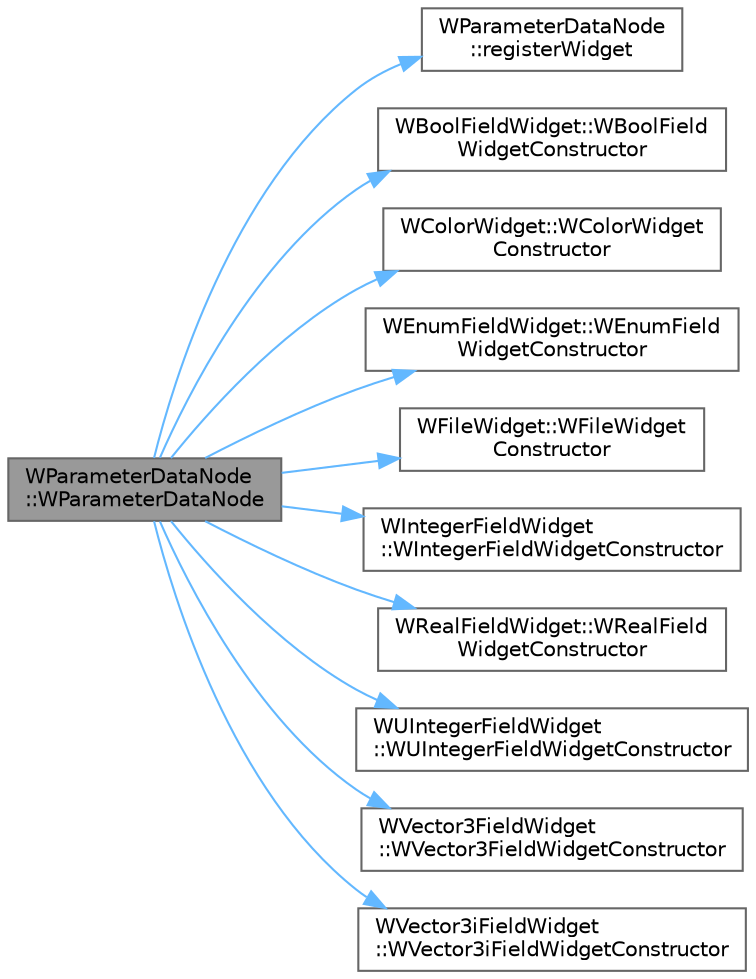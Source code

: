 digraph "WParameterDataNode::WParameterDataNode"
{
 // LATEX_PDF_SIZE
  bgcolor="transparent";
  edge [fontname=Helvetica,fontsize=10,labelfontname=Helvetica,labelfontsize=10];
  node [fontname=Helvetica,fontsize=10,shape=box,height=0.2,width=0.4];
  rankdir="LR";
  Node1 [id="Node000001",label="WParameterDataNode\l::WParameterDataNode",height=0.2,width=0.4,color="gray40", fillcolor="grey60", style="filled", fontcolor="black",tooltip=" "];
  Node1 -> Node2 [id="edge1_Node000001_Node000002",color="steelblue1",style="solid",tooltip=" "];
  Node2 [id="Node000002",label="WParameterDataNode\l::registerWidget",height=0.2,width=0.4,color="grey40", fillcolor="white", style="filled",URL="$class_w_parameter_data_node.html#a4c33d82767b07945cc61e74d66303b98",tooltip=" "];
  Node1 -> Node3 [id="edge2_Node000001_Node000003",color="steelblue1",style="solid",tooltip=" "];
  Node3 [id="Node000003",label="WBoolFieldWidget::WBoolField\lWidgetConstructor",height=0.2,width=0.4,color="grey40", fillcolor="white", style="filled",URL="$class_w_bool_field_widget.html#a4ca1a3c44a22a5c53ddb61199489e84e",tooltip=" "];
  Node1 -> Node4 [id="edge3_Node000001_Node000004",color="steelblue1",style="solid",tooltip=" "];
  Node4 [id="Node000004",label="WColorWidget::WColorWidget\lConstructor",height=0.2,width=0.4,color="grey40", fillcolor="white", style="filled",URL="$class_w_color_widget.html#a5f13a5081a3c310124b3d88d46d257f9",tooltip=" "];
  Node1 -> Node5 [id="edge4_Node000001_Node000005",color="steelblue1",style="solid",tooltip=" "];
  Node5 [id="Node000005",label="WEnumFieldWidget::WEnumField\lWidgetConstructor",height=0.2,width=0.4,color="grey40", fillcolor="white", style="filled",URL="$class_w_enum_field_widget.html#a8f4931052b5ca9d0be1b4c3a3551aaae",tooltip=" "];
  Node1 -> Node6 [id="edge5_Node000001_Node000006",color="steelblue1",style="solid",tooltip=" "];
  Node6 [id="Node000006",label="WFileWidget::WFileWidget\lConstructor",height=0.2,width=0.4,color="grey40", fillcolor="white", style="filled",URL="$class_w_file_widget.html#a37de5897ef9d56e4e56f8b79f92fbb3f",tooltip=" "];
  Node1 -> Node7 [id="edge6_Node000001_Node000007",color="steelblue1",style="solid",tooltip=" "];
  Node7 [id="Node000007",label="WIntegerFieldWidget\l::WIntegerFieldWidgetConstructor",height=0.2,width=0.4,color="grey40", fillcolor="white", style="filled",URL="$class_w_integer_field_widget.html#a4bdded0f5a9174bc169ecb1e88fca42c",tooltip=" "];
  Node1 -> Node8 [id="edge7_Node000001_Node000008",color="steelblue1",style="solid",tooltip=" "];
  Node8 [id="Node000008",label="WRealFieldWidget::WRealField\lWidgetConstructor",height=0.2,width=0.4,color="grey40", fillcolor="white", style="filled",URL="$class_w_real_field_widget.html#ae3f7f8e7106dc906ebcddd4c1e5f6ee6",tooltip=" "];
  Node1 -> Node9 [id="edge8_Node000001_Node000009",color="steelblue1",style="solid",tooltip=" "];
  Node9 [id="Node000009",label="WUIntegerFieldWidget\l::WUIntegerFieldWidgetConstructor",height=0.2,width=0.4,color="grey40", fillcolor="white", style="filled",URL="$class_w_u_integer_field_widget.html#a98d863cb0b6e01676dde3231f1456ca9",tooltip=" "];
  Node1 -> Node10 [id="edge9_Node000001_Node000010",color="steelblue1",style="solid",tooltip=" "];
  Node10 [id="Node000010",label="WVector3FieldWidget\l::WVector3FieldWidgetConstructor",height=0.2,width=0.4,color="grey40", fillcolor="white", style="filled",URL="$class_w_vector3_field_widget.html#af7c56243208d28ed9710b3682756f01a",tooltip=" "];
  Node1 -> Node11 [id="edge10_Node000001_Node000011",color="steelblue1",style="solid",tooltip=" "];
  Node11 [id="Node000011",label="WVector3iFieldWidget\l::WVector3iFieldWidgetConstructor",height=0.2,width=0.4,color="grey40", fillcolor="white", style="filled",URL="$class_w_vector3i_field_widget.html#ad996e3b9b1b7206521e2f19791c6dbea",tooltip=" "];
}
